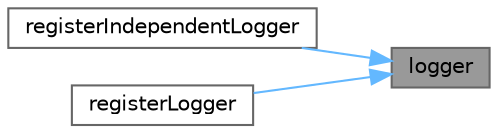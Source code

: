digraph "logger"
{
 // INTERACTIVE_SVG=YES
 // LATEX_PDF_SIZE
  bgcolor="transparent";
  edge [fontname=Helvetica,fontsize=10,labelfontname=Helvetica,labelfontsize=10];
  node [fontname=Helvetica,fontsize=10,shape=box,height=0.2,width=0.4];
  rankdir="RL";
  Node1 [label="logger",height=0.2,width=0.4,color="gray40", fillcolor="grey60", style="filled", fontcolor="black",tooltip="Retrieve a Logger."];
  Node1 -> Node2 [dir="back",color="steelblue1",style="solid"];
  Node2 [label="registerIndependentLogger",height=0.2,width=0.4,color="grey40", fillcolor="white", style="filled",URL="$classore_1_1data_1_1_log.html#abac6b8031cb4b49c324a3014ef1368a9",tooltip=" "];
  Node1 -> Node3 [dir="back",color="steelblue1",style="solid"];
  Node3 [label="registerLogger",height=0.2,width=0.4,color="grey40", fillcolor="white", style="filled",URL="$classore_1_1data_1_1_log.html#ae7626145e3787441b69e385e330bafb2",tooltip="Add a new Logger."];
}
